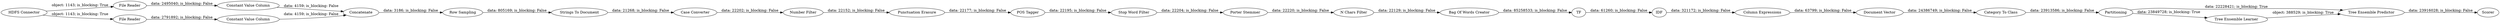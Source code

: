 digraph {
	"7665915360287190058_2" [label="File Reader"]
	"7665915360287190058_5" [label="Constant Value Column"]
	"7665915360287190058_21" [label="Category To Class"]
	"7665915360287190058_23" [label=Partitioning]
	"7665915360287190058_11" [label="Punctuation Erasure"]
	"7665915360287190058_8" [label="Case Converter"]
	"7665915360287190058_6" [label=Concatenate]
	"7665915360287190058_7" [label="Strings To Document"]
	"7665915360287190058_19" [label="Column Expressions"]
	"7665915360287190058_12" [label="POS Tagger"]
	"7665915360287190058_28" [label="Tree Ensemble Predictor"]
	"7665915360287190058_3" [label="File Reader"]
	"7665915360287190058_4" [label="Constant Value Column"]
	"7665915360287190058_26" [label=Scorer]
	"7665915360287190058_27" [label="Tree Ensemble Learner"]
	"7665915360287190058_10" [label="Number Filter"]
	"7665915360287190058_13" [label="Stop Word Filter"]
	"7665915360287190058_14" [label="Porter Stemmer"]
	"7665915360287190058_1" [label="HDFS Connector"]
	"7665915360287190058_22" [label="Row Sampling"]
	"7665915360287190058_15" [label="N Chars Filter"]
	"7665915360287190058_16" [label="Bag Of Words Creator"]
	"7665915360287190058_17" [label=TF]
	"7665915360287190058_20" [label="Document Vector"]
	"7665915360287190058_18" [label=IDF]
	"7665915360287190058_15" -> "7665915360287190058_16" [label="data: 22129; is_blocking: False"]
	"7665915360287190058_14" -> "7665915360287190058_15" [label="data: 22220; is_blocking: False"]
	"7665915360287190058_1" -> "7665915360287190058_3" [label="object: 1143; is_blocking: True"]
	"7665915360287190058_7" -> "7665915360287190058_8" [label="data: 21268; is_blocking: False"]
	"7665915360287190058_23" -> "7665915360287190058_27" [label="data: 23849728; is_blocking: True"]
	"7665915360287190058_23" -> "7665915360287190058_28" [label="data: 22228421; is_blocking: True"]
	"7665915360287190058_11" -> "7665915360287190058_12" [label="data: 22177; is_blocking: False"]
	"7665915360287190058_13" -> "7665915360287190058_14" [label="data: 22204; is_blocking: False"]
	"7665915360287190058_3" -> "7665915360287190058_5" [label="data: 2791892; is_blocking: False"]
	"7665915360287190058_12" -> "7665915360287190058_13" [label="data: 22195; is_blocking: False"]
	"7665915360287190058_6" -> "7665915360287190058_22" [label="data: 3186; is_blocking: False"]
	"7665915360287190058_21" -> "7665915360287190058_23" [label="data: 23913586; is_blocking: False"]
	"7665915360287190058_1" -> "7665915360287190058_2" [label="object: 1143; is_blocking: True"]
	"7665915360287190058_22" -> "7665915360287190058_7" [label="data: 805169; is_blocking: False"]
	"7665915360287190058_17" -> "7665915360287190058_18" [label="data: 61260; is_blocking: False"]
	"7665915360287190058_8" -> "7665915360287190058_10" [label="data: 22202; is_blocking: False"]
	"7665915360287190058_28" -> "7665915360287190058_26" [label="data: 23916028; is_blocking: False"]
	"7665915360287190058_16" -> "7665915360287190058_17" [label="data: 85258533; is_blocking: False"]
	"7665915360287190058_27" -> "7665915360287190058_28" [label="object: 388529; is_blocking: True"]
	"7665915360287190058_19" -> "7665915360287190058_20" [label="data: 63799; is_blocking: False"]
	"7665915360287190058_18" -> "7665915360287190058_19" [label="data: 321172; is_blocking: False"]
	"7665915360287190058_10" -> "7665915360287190058_11" [label="data: 22152; is_blocking: False"]
	"7665915360287190058_4" -> "7665915360287190058_6" [label="data: 4159; is_blocking: False"]
	"7665915360287190058_5" -> "7665915360287190058_6" [label="data: 4159; is_blocking: False"]
	"7665915360287190058_20" -> "7665915360287190058_21" [label="data: 24386749; is_blocking: False"]
	"7665915360287190058_2" -> "7665915360287190058_4" [label="data: 2495040; is_blocking: False"]
	rankdir=LR
}
